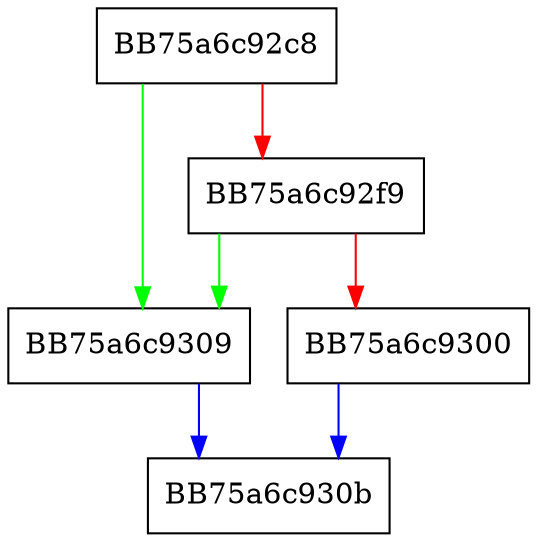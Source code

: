 digraph GetCurrentVolatileObject {
  node [shape="box"];
  graph [splines=ortho];
  BB75a6c92c8 -> BB75a6c9309 [color="green"];
  BB75a6c92c8 -> BB75a6c92f9 [color="red"];
  BB75a6c92f9 -> BB75a6c9309 [color="green"];
  BB75a6c92f9 -> BB75a6c9300 [color="red"];
  BB75a6c9300 -> BB75a6c930b [color="blue"];
  BB75a6c9309 -> BB75a6c930b [color="blue"];
}